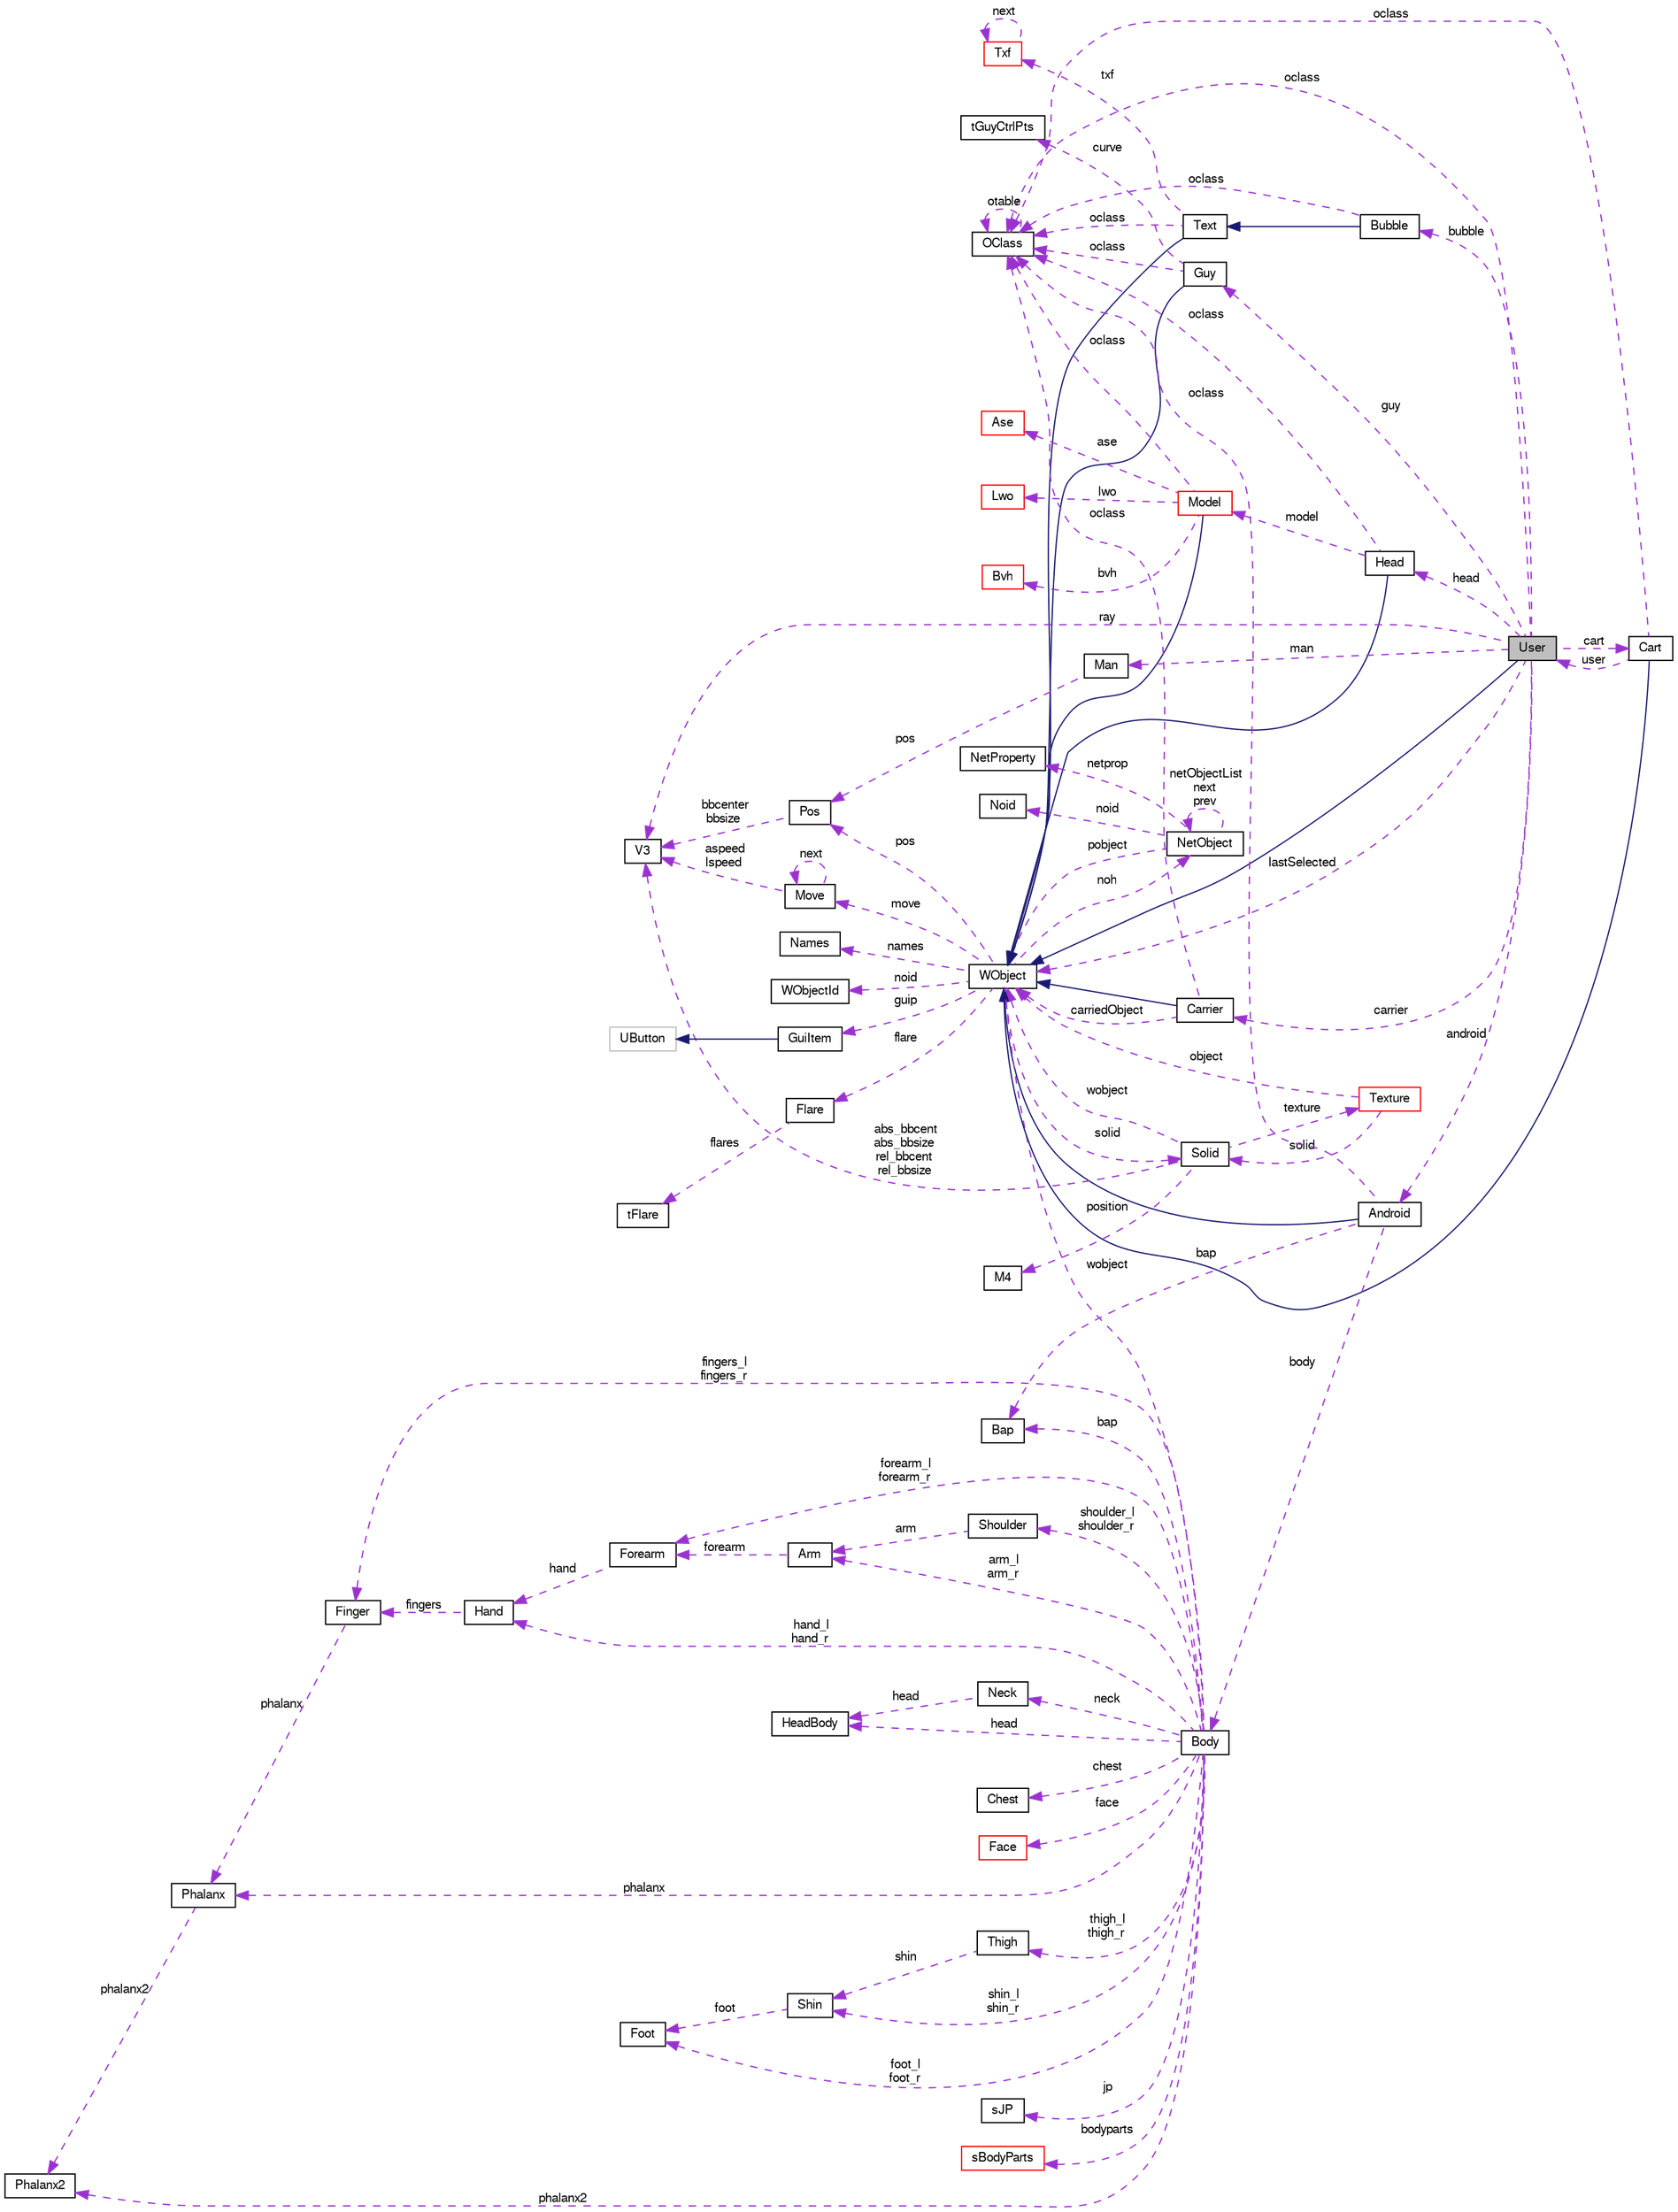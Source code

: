 digraph "User"
{
 // LATEX_PDF_SIZE
  bgcolor="transparent";
  edge [fontname="FreeSans",fontsize="10",labelfontname="FreeSans",labelfontsize="10"];
  node [fontname="FreeSans",fontsize="10",shape=record];
  rankdir="LR";
  Node1 [label="User",height=0.2,width=0.4,color="black", fillcolor="grey75", style="filled", fontcolor="black",tooltip="User class."];
  Node2 -> Node1 [dir="back",color="midnightblue",fontsize="10",style="solid",fontname="FreeSans"];
  Node2 [label="WObject",height=0.2,width=0.4,color="black",URL="$a02108.html",tooltip="WObject Class."];
  Node3 -> Node2 [dir="back",color="darkorchid3",fontsize="10",style="dashed",label=" move" ,fontname="FreeSans"];
  Node3 [label="Move",height=0.2,width=0.4,color="black",URL="$a02104.html",tooltip="Move struct."];
  Node3 -> Node3 [dir="back",color="darkorchid3",fontsize="10",style="dashed",label=" next" ,fontname="FreeSans"];
  Node4 -> Node3 [dir="back",color="darkorchid3",fontsize="10",style="dashed",label=" aspeed\nlspeed" ,fontname="FreeSans"];
  Node4 [label="V3",height=0.2,width=0.4,color="black",URL="$a01436.html",tooltip=" "];
  Node5 -> Node2 [dir="back",color="darkorchid3",fontsize="10",style="dashed",label=" names" ,fontname="FreeSans"];
  Node5 [label="Names",height=0.2,width=0.4,color="black",URL="$a02096.html",tooltip="Names struct."];
  Node6 -> Node2 [dir="back",color="darkorchid3",fontsize="10",style="dashed",label=" noid" ,fontname="FreeSans"];
  Node6 [label="WObjectId",height=0.2,width=0.4,color="black",URL="$a02092.html",tooltip="WObjectId Class."];
  Node7 -> Node2 [dir="back",color="darkorchid3",fontsize="10",style="dashed",label=" noh" ,fontname="FreeSans"];
  Node7 [label="NetObject",height=0.2,width=0.4,color="black",URL="$a02116.html",tooltip="NetObject class."];
  Node7 -> Node7 [dir="back",color="darkorchid3",fontsize="10",style="dashed",label=" netObjectList\nnext\nprev" ,fontname="FreeSans"];
  Node8 -> Node7 [dir="back",color="darkorchid3",fontsize="10",style="dashed",label=" netprop" ,fontname="FreeSans"];
  Node8 [label="NetProperty",height=0.2,width=0.4,color="black",URL="$a02120.html",tooltip="NetProperty class."];
  Node9 -> Node7 [dir="back",color="darkorchid3",fontsize="10",style="dashed",label=" noid" ,fontname="FreeSans"];
  Node9 [label="Noid",height=0.2,width=0.4,color="black",URL="$a02124.html",tooltip="Noid class."];
  Node2 -> Node7 [dir="back",color="darkorchid3",fontsize="10",style="dashed",label=" pobject" ,fontname="FreeSans"];
  Node10 -> Node2 [dir="back",color="darkorchid3",fontsize="10",style="dashed",label=" solid" ,fontname="FreeSans"];
  Node10 [label="Solid",height=0.2,width=0.4,color="black",URL="$a02252.html",tooltip="Solid class."];
  Node11 -> Node10 [dir="back",color="darkorchid3",fontsize="10",style="dashed",label=" texture" ,fontname="FreeSans"];
  Node11 [label="Texture",height=0.2,width=0.4,color="red",URL="$a02332.html",tooltip="Texture class describes a texture entry in the memory cache."];
  Node10 -> Node11 [dir="back",color="darkorchid3",fontsize="10",style="dashed",label=" solid" ,fontname="FreeSans"];
  Node2 -> Node11 [dir="back",color="darkorchid3",fontsize="10",style="dashed",label=" object" ,fontname="FreeSans"];
  Node14 -> Node10 [dir="back",color="darkorchid3",fontsize="10",style="dashed",label=" position" ,fontname="FreeSans"];
  Node14 [label="M4",height=0.2,width=0.4,color="black",URL="$a01428.html",tooltip=" "];
  Node4 -> Node10 [dir="back",color="darkorchid3",fontsize="10",style="dashed",label=" abs_bbcent\nabs_bbsize\nrel_bbcent\nrel_bbsize" ,fontname="FreeSans"];
  Node2 -> Node10 [dir="back",color="darkorchid3",fontsize="10",style="dashed",label=" wobject" ,fontname="FreeSans"];
  Node15 -> Node2 [dir="back",color="darkorchid3",fontsize="10",style="dashed",label=" guip" ,fontname="FreeSans"];
  Node15 [label="GuiItem",height=0.2,width=0.4,color="black",URL="$a01572.html",tooltip="GuiItem Class."];
  Node16 -> Node15 [dir="back",color="midnightblue",fontsize="10",style="solid",fontname="FreeSans"];
  Node16 [label="UButton",height=0.2,width=0.4,color="grey75",tooltip=" "];
  Node17 -> Node2 [dir="back",color="darkorchid3",fontsize="10",style="dashed",label=" flare" ,fontname="FreeSans"];
  Node17 [label="Flare",height=0.2,width=0.4,color="black",URL="$a02224.html",tooltip="Flare class."];
  Node18 -> Node17 [dir="back",color="darkorchid3",fontsize="10",style="dashed",label=" flares" ,fontname="FreeSans"];
  Node18 [label="tFlare",height=0.2,width=0.4,color="black",URL="$a02220.html",tooltip=" "];
  Node19 -> Node2 [dir="back",color="darkorchid3",fontsize="10",style="dashed",label=" pos" ,fontname="FreeSans"];
  Node19 [label="Pos",height=0.2,width=0.4,color="black",URL="$a02100.html",tooltip="Pos struct."];
  Node4 -> Node19 [dir="back",color="darkorchid3",fontsize="10",style="dashed",label=" bbcenter\nbbsize" ,fontname="FreeSans"];
  Node20 -> Node1 [dir="back",color="darkorchid3",fontsize="10",style="dashed",label=" android" ,fontname="FreeSans"];
  Node20 [label="Android",height=0.2,width=0.4,color="black",URL="$a01596.html",tooltip="Android class."];
  Node2 -> Node20 [dir="back",color="midnightblue",fontsize="10",style="solid",fontname="FreeSans"];
  Node21 -> Node20 [dir="back",color="darkorchid3",fontsize="10",style="dashed",label=" oclass" ,fontname="FreeSans"];
  Node21 [label="OClass",height=0.2,width=0.4,color="black",URL="$a01892.html",tooltip="OClass Class."];
  Node21 -> Node21 [dir="back",color="darkorchid3",fontsize="10",style="dashed",label=" otable" ,fontname="FreeSans"];
  Node22 -> Node20 [dir="back",color="darkorchid3",fontsize="10",style="dashed",label=" bap" ,fontname="FreeSans"];
  Node22 [label="Bap",height=0.2,width=0.4,color="black",URL="$a02396.html",tooltip="Bap class Body Animator Parameter."];
  Node23 -> Node20 [dir="back",color="darkorchid3",fontsize="10",style="dashed",label=" body" ,fontname="FreeSans"];
  Node23 [label="Body",height=0.2,width=0.4,color="black",URL="$a02464.html",tooltip="Body class."];
  Node24 -> Node23 [dir="back",color="darkorchid3",fontsize="10",style="dashed",label=" thigh_l\nthigh_r" ,fontname="FreeSans"];
  Node24 [label="Thigh",height=0.2,width=0.4,color="black",URL="$a02444.html",tooltip="Thigh class // Hip."];
  Node25 -> Node24 [dir="back",color="darkorchid3",fontsize="10",style="dashed",label=" shin" ,fontname="FreeSans"];
  Node25 [label="Shin",height=0.2,width=0.4,color="black",URL="$a02440.html",tooltip="Shin class // Knee."];
  Node26 -> Node25 [dir="back",color="darkorchid3",fontsize="10",style="dashed",label=" foot" ,fontname="FreeSans"];
  Node26 [label="Foot",height=0.2,width=0.4,color="black",URL="$a02436.html",tooltip="Foot class // Ankle."];
  Node27 -> Node23 [dir="back",color="darkorchid3",fontsize="10",style="dashed",label=" jp" ,fontname="FreeSans"];
  Node27 [label="sJP",height=0.2,width=0.4,color="black",URL="$a02460.html",tooltip="Joint-Points structure."];
  Node28 -> Node23 [dir="back",color="darkorchid3",fontsize="10",style="dashed",label=" bodyparts" ,fontname="FreeSans"];
  Node28 [label="sBodyParts",height=0.2,width=0.4,color="red",URL="$a02452.html",tooltip="Body-Parts structure."];
  Node32 -> Node23 [dir="back",color="darkorchid3",fontsize="10",style="dashed",label=" phalanx2" ,fontname="FreeSans"];
  Node32 [label="Phalanx2",height=0.2,width=0.4,color="black",URL="$a02400.html",tooltip="Phalanx2 class."];
  Node33 -> Node23 [dir="back",color="darkorchid3",fontsize="10",style="dashed",label=" fingers_l\nfingers_r" ,fontname="FreeSans"];
  Node33 [label="Finger",height=0.2,width=0.4,color="black",URL="$a02408.html",tooltip="Finger class."];
  Node34 -> Node33 [dir="back",color="darkorchid3",fontsize="10",style="dashed",label=" phalanx" ,fontname="FreeSans"];
  Node34 [label="Phalanx",height=0.2,width=0.4,color="black",URL="$a02404.html",tooltip="Phalanx class."];
  Node32 -> Node34 [dir="back",color="darkorchid3",fontsize="10",style="dashed",label=" phalanx2" ,fontname="FreeSans"];
  Node35 -> Node23 [dir="back",color="darkorchid3",fontsize="10",style="dashed",label=" head" ,fontname="FreeSans"];
  Node35 [label="HeadBody",height=0.2,width=0.4,color="black",URL="$a02428.html",tooltip="HeadBody class."];
  Node36 -> Node23 [dir="back",color="darkorchid3",fontsize="10",style="dashed",label=" arm_l\narm_r" ,fontname="FreeSans"];
  Node36 [label="Arm",height=0.2,width=0.4,color="black",URL="$a02420.html",tooltip="Arm class."];
  Node37 -> Node36 [dir="back",color="darkorchid3",fontsize="10",style="dashed",label=" forearm" ,fontname="FreeSans"];
  Node37 [label="Forearm",height=0.2,width=0.4,color="black",URL="$a02416.html",tooltip="Forearm class // Elbow."];
  Node38 -> Node37 [dir="back",color="darkorchid3",fontsize="10",style="dashed",label=" hand" ,fontname="FreeSans"];
  Node38 [label="Hand",height=0.2,width=0.4,color="black",URL="$a02412.html",tooltip="Hand class // Wrist."];
  Node33 -> Node38 [dir="back",color="darkorchid3",fontsize="10",style="dashed",label=" fingers" ,fontname="FreeSans"];
  Node25 -> Node23 [dir="back",color="darkorchid3",fontsize="10",style="dashed",label=" shin_l\nshin_r" ,fontname="FreeSans"];
  Node39 -> Node23 [dir="back",color="darkorchid3",fontsize="10",style="dashed",label=" face" ,fontname="FreeSans"];
  Node39 [label="Face",height=0.2,width=0.4,color="red",URL="$a02592.html",tooltip="Face class."];
  Node26 -> Node23 [dir="back",color="darkorchid3",fontsize="10",style="dashed",label=" foot_l\nfoot_r" ,fontname="FreeSans"];
  Node22 -> Node23 [dir="back",color="darkorchid3",fontsize="10",style="dashed",label=" bap" ,fontname="FreeSans"];
  Node37 -> Node23 [dir="back",color="darkorchid3",fontsize="10",style="dashed",label=" forearm_l\nforearm_r" ,fontname="FreeSans"];
  Node34 -> Node23 [dir="back",color="darkorchid3",fontsize="10",style="dashed",label=" phalanx" ,fontname="FreeSans"];
  Node60 -> Node23 [dir="back",color="darkorchid3",fontsize="10",style="dashed",label=" shoulder_l\nshoulder_r" ,fontname="FreeSans"];
  Node60 [label="Shoulder",height=0.2,width=0.4,color="black",URL="$a02424.html",tooltip="Shoulder class."];
  Node36 -> Node60 [dir="back",color="darkorchid3",fontsize="10",style="dashed",label=" arm" ,fontname="FreeSans"];
  Node61 -> Node23 [dir="back",color="darkorchid3",fontsize="10",style="dashed",label=" chest" ,fontname="FreeSans"];
  Node61 [label="Chest",height=0.2,width=0.4,color="black",URL="$a02448.html",tooltip="Chest class."];
  Node62 -> Node23 [dir="back",color="darkorchid3",fontsize="10",style="dashed",label=" neck" ,fontname="FreeSans"];
  Node62 [label="Neck",height=0.2,width=0.4,color="black",URL="$a02432.html",tooltip="Neck class."];
  Node35 -> Node62 [dir="back",color="darkorchid3",fontsize="10",style="dashed",label=" head" ,fontname="FreeSans"];
  Node38 -> Node23 [dir="back",color="darkorchid3",fontsize="10",style="dashed",label=" hand_l\nhand_r" ,fontname="FreeSans"];
  Node2 -> Node23 [dir="back",color="darkorchid3",fontsize="10",style="dashed",label=" wobject" ,fontname="FreeSans"];
  Node63 -> Node1 [dir="back",color="darkorchid3",fontsize="10",style="dashed",label=" man" ,fontname="FreeSans"];
  Node63 [label="Man",height=0.2,width=0.4,color="black",URL="$a02612.html",tooltip="Man model."];
  Node19 -> Node63 [dir="back",color="darkorchid3",fontsize="10",style="dashed",label=" pos" ,fontname="FreeSans"];
  Node64 -> Node1 [dir="back",color="darkorchid3",fontsize="10",style="dashed",label=" guy" ,fontname="FreeSans"];
  Node64 [label="Guy",height=0.2,width=0.4,color="black",URL="$a01764.html",tooltip="Guy class."];
  Node2 -> Node64 [dir="back",color="midnightblue",fontsize="10",style="solid",fontname="FreeSans"];
  Node65 -> Node64 [dir="back",color="darkorchid3",fontsize="10",style="dashed",label=" curve" ,fontname="FreeSans"];
  Node65 [label="tGuyCtrlPts",height=0.2,width=0.4,color="black",URL="$a01760.html",tooltip=" "];
  Node21 -> Node64 [dir="back",color="darkorchid3",fontsize="10",style="dashed",label=" oclass" ,fontname="FreeSans"];
  Node66 -> Node1 [dir="back",color="darkorchid3",fontsize="10",style="dashed",label=" bubble" ,fontname="FreeSans"];
  Node66 [label="Bubble",height=0.2,width=0.4,color="black",URL="$a01632.html",tooltip="Bubble class."];
  Node67 -> Node66 [dir="back",color="midnightblue",fontsize="10",style="solid",fontname="FreeSans"];
  Node67 [label="Text",height=0.2,width=0.4,color="black",URL="$a01988.html",tooltip="Text class."];
  Node2 -> Node67 [dir="back",color="midnightblue",fontsize="10",style="solid",fontname="FreeSans"];
  Node21 -> Node67 [dir="back",color="darkorchid3",fontsize="10",style="dashed",label=" oclass" ,fontname="FreeSans"];
  Node68 -> Node67 [dir="back",color="darkorchid3",fontsize="10",style="dashed",label=" txf" ,fontname="FreeSans"];
  Node68 [label="Txf",height=0.2,width=0.4,color="red",URL="$a02348.html",tooltip="Txf class."];
  Node68 -> Node68 [dir="back",color="darkorchid3",fontsize="10",style="dashed",label=" next" ,fontname="FreeSans"];
  Node21 -> Node66 [dir="back",color="darkorchid3",fontsize="10",style="dashed",label=" oclass" ,fontname="FreeSans"];
  Node21 -> Node1 [dir="back",color="darkorchid3",fontsize="10",style="dashed",label=" oclass" ,fontname="FreeSans"];
  Node72 -> Node1 [dir="back",color="darkorchid3",fontsize="10",style="dashed",label=" carrier" ,fontname="FreeSans"];
  Node72 [label="Carrier",height=0.2,width=0.4,color="black",URL="$a01648.html",tooltip="Carrier class."];
  Node2 -> Node72 [dir="back",color="midnightblue",fontsize="10",style="solid",fontname="FreeSans"];
  Node21 -> Node72 [dir="back",color="darkorchid3",fontsize="10",style="dashed",label=" oclass" ,fontname="FreeSans"];
  Node2 -> Node72 [dir="back",color="darkorchid3",fontsize="10",style="dashed",label=" carriedObject" ,fontname="FreeSans"];
  Node73 -> Node1 [dir="back",color="darkorchid3",fontsize="10",style="dashed",label=" cart" ,fontname="FreeSans"];
  Node73 [label="Cart",height=0.2,width=0.4,color="black",URL="$a01652.html",tooltip="Cart class."];
  Node2 -> Node73 [dir="back",color="midnightblue",fontsize="10",style="solid",fontname="FreeSans"];
  Node1 -> Node73 [dir="back",color="darkorchid3",fontsize="10",style="dashed",label=" user" ,fontname="FreeSans"];
  Node21 -> Node73 [dir="back",color="darkorchid3",fontsize="10",style="dashed",label=" oclass" ,fontname="FreeSans"];
  Node74 -> Node1 [dir="back",color="darkorchid3",fontsize="10",style="dashed",label=" head" ,fontname="FreeSans"];
  Node74 [label="Head",height=0.2,width=0.4,color="black",URL="$a01832.html",tooltip="Head class."];
  Node2 -> Node74 [dir="back",color="midnightblue",fontsize="10",style="solid",fontname="FreeSans"];
  Node75 -> Node74 [dir="back",color="darkorchid3",fontsize="10",style="dashed",label=" model" ,fontname="FreeSans"];
  Node75 [label="Model",height=0.2,width=0.4,color="red",URL="$a01876.html",tooltip="Model class."];
  Node2 -> Node75 [dir="back",color="midnightblue",fontsize="10",style="solid",fontname="FreeSans"];
  Node76 -> Node75 [dir="back",color="darkorchid3",fontsize="10",style="dashed",label=" ase" ,fontname="FreeSans"];
  Node76 [label="Ase",height=0.2,width=0.4,color="red",URL="$a02392.html",tooltip="This class holds all the data and function for loading in a .Ase file."];
  Node78 -> Node75 [dir="back",color="darkorchid3",fontsize="10",style="dashed",label=" lwo" ,fontname="FreeSans"];
  Node78 [label="Lwo",height=0.2,width=0.4,color="red",URL="$a02604.html",tooltip="Lwo class."];
  Node81 -> Node75 [dir="back",color="darkorchid3",fontsize="10",style="dashed",label=" bvh" ,fontname="FreeSans"];
  Node81 [label="Bvh",height=0.2,width=0.4,color="red",URL="$a02552.html",tooltip=" "];
  Node21 -> Node75 [dir="back",color="darkorchid3",fontsize="10",style="dashed",label=" oclass" ,fontname="FreeSans"];
  Node21 -> Node74 [dir="back",color="darkorchid3",fontsize="10",style="dashed",label=" oclass" ,fontname="FreeSans"];
  Node4 -> Node1 [dir="back",color="darkorchid3",fontsize="10",style="dashed",label=" ray" ,fontname="FreeSans"];
  Node2 -> Node1 [dir="back",color="darkorchid3",fontsize="10",style="dashed",label=" lastSelected" ,fontname="FreeSans"];
}
